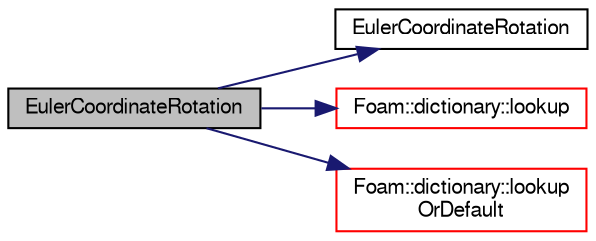 digraph "EulerCoordinateRotation"
{
  bgcolor="transparent";
  edge [fontname="FreeSans",fontsize="10",labelfontname="FreeSans",labelfontsize="10"];
  node [fontname="FreeSans",fontsize="10",shape=record];
  rankdir="LR";
  Node10 [label="EulerCoordinateRotation",height=0.2,width=0.4,color="black", fillcolor="grey75", style="filled", fontcolor="black"];
  Node10 -> Node11 [color="midnightblue",fontsize="10",style="solid",fontname="FreeSans"];
  Node11 [label="EulerCoordinateRotation",height=0.2,width=0.4,color="black",URL="$a24998.html#a7c3c221913885744f9e959649d4c9373",tooltip="Construct null. "];
  Node10 -> Node12 [color="midnightblue",fontsize="10",style="solid",fontname="FreeSans"];
  Node12 [label="Foam::dictionary::lookup",height=0.2,width=0.4,color="red",URL="$a26014.html#a6a0727fa523e48977e27348663def509",tooltip="Find and return an entry data stream. "];
  Node10 -> Node314 [color="midnightblue",fontsize="10",style="solid",fontname="FreeSans"];
  Node314 [label="Foam::dictionary::lookup\lOrDefault",height=0.2,width=0.4,color="red",URL="$a26014.html#a69ee064dcc6d649df523e02e5c242922",tooltip="Find and return a T,. "];
}
